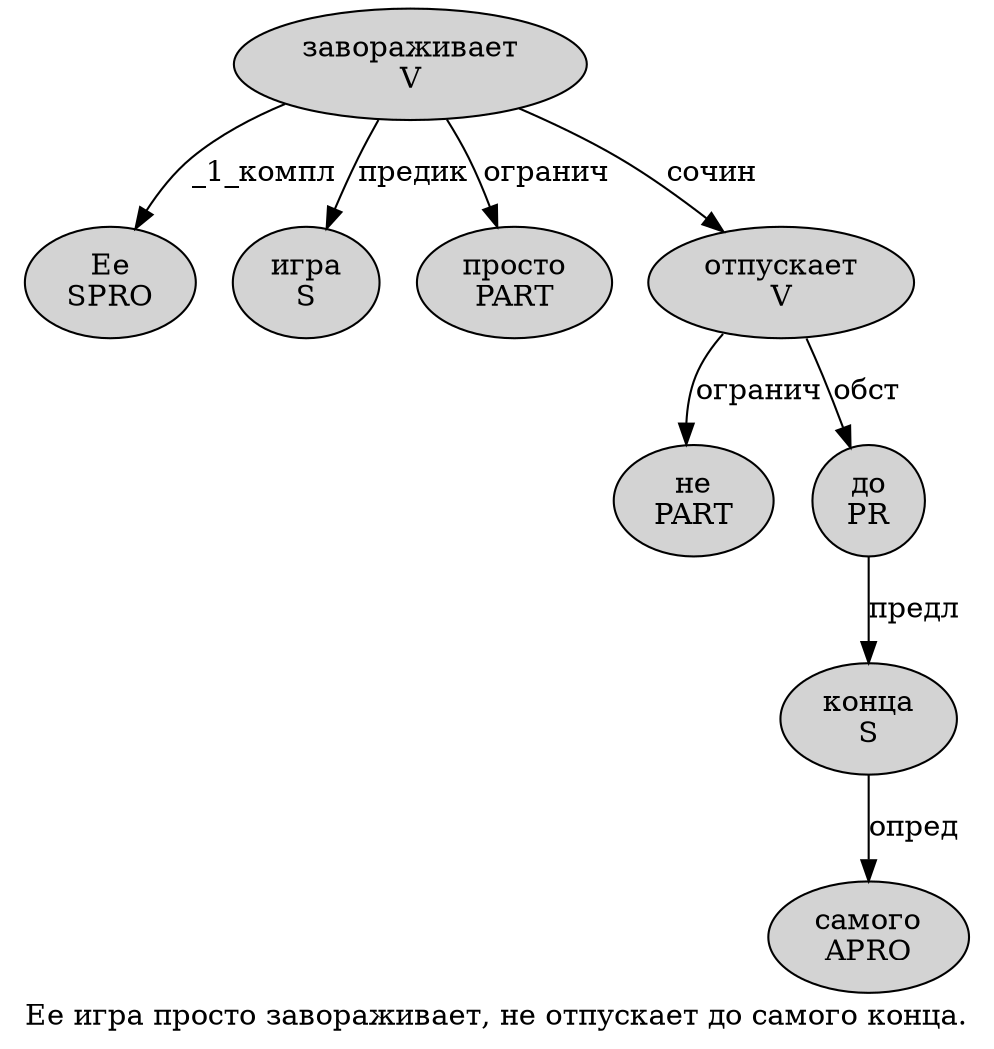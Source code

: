 digraph SENTENCE_1411 {
	graph [label="Ее игра просто завораживает, не отпускает до самого конца."]
	node [style=filled]
		0 [label="Ее
SPRO" color="" fillcolor=lightgray penwidth=1 shape=ellipse]
		1 [label="игра
S" color="" fillcolor=lightgray penwidth=1 shape=ellipse]
		2 [label="просто
PART" color="" fillcolor=lightgray penwidth=1 shape=ellipse]
		3 [label="завораживает
V" color="" fillcolor=lightgray penwidth=1 shape=ellipse]
		5 [label="не
PART" color="" fillcolor=lightgray penwidth=1 shape=ellipse]
		6 [label="отпускает
V" color="" fillcolor=lightgray penwidth=1 shape=ellipse]
		7 [label="до
PR" color="" fillcolor=lightgray penwidth=1 shape=ellipse]
		8 [label="самого
APRO" color="" fillcolor=lightgray penwidth=1 shape=ellipse]
		9 [label="конца
S" color="" fillcolor=lightgray penwidth=1 shape=ellipse]
			6 -> 5 [label="огранич"]
			6 -> 7 [label="обст"]
			9 -> 8 [label="опред"]
			7 -> 9 [label="предл"]
			3 -> 0 [label="_1_компл"]
			3 -> 1 [label="предик"]
			3 -> 2 [label="огранич"]
			3 -> 6 [label="сочин"]
}